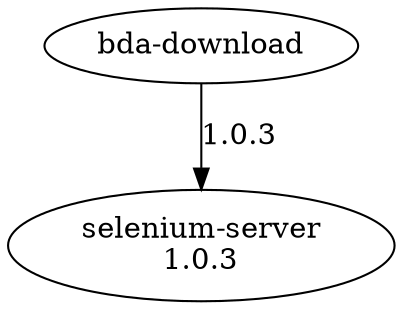 
/* * directed graph dot input file. * * generated by ivy report */
            digraph G {
   	 "ncicb-bda-download" [label="bda-download"];
     
   	    "org.seleniumhq.selenium.server-selenium-server" [label="selenium-server\n1.0.3"];
"ncicb-bda-download" -> "org.seleniumhq.selenium.server-selenium-server" [label="1.0.3"];
}